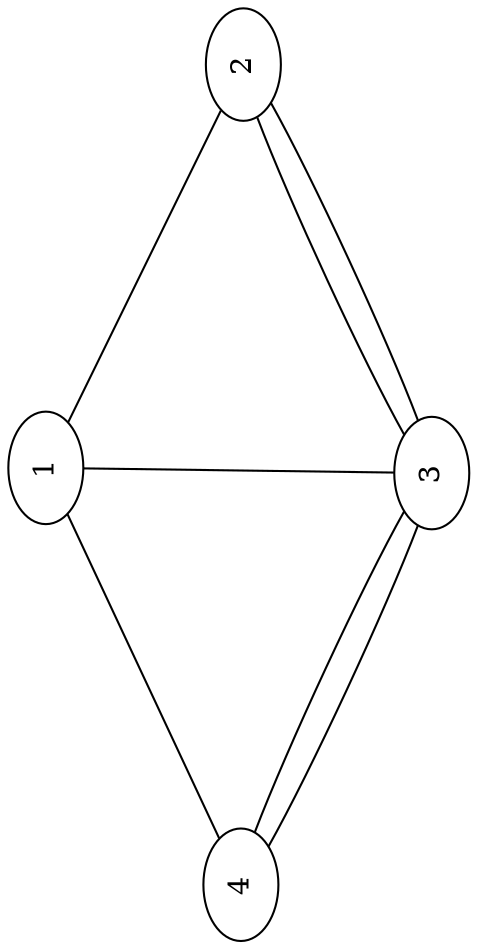 graph{
	beautify=true
	layout="sfdp"
	rotate=90

	1 -- 4
	1 -- 3
	1 -- 2
	
	2 -- 3

	3 -- 4
	3 -- 2

	4 -- 3

}
